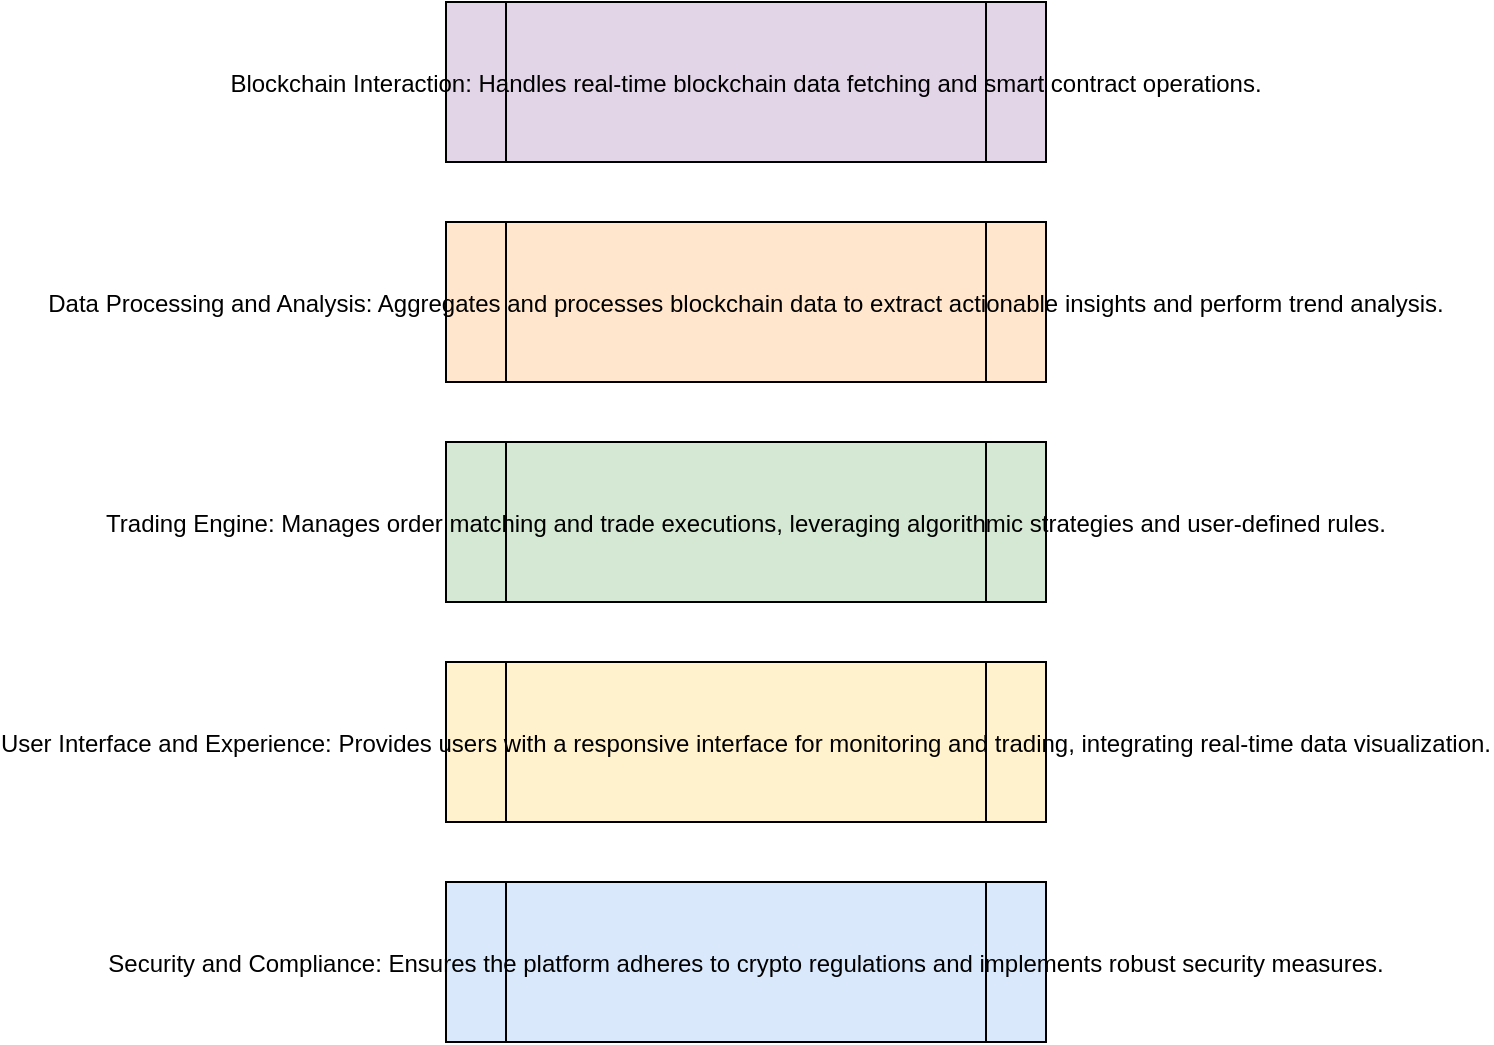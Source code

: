 <mxfile version="24.6.4" type="device">
  <diagram name="Core Functionalities of CryptoQuestor" id="uniqueCryptoCoreID">
    <mxGraphModel dx="1420" dy="820" grid="1" gridSize="10" guides="1" tooltips="1" connect="1" arrows="1" fold="1" page="1" pageScale="1" pageWidth="850" pageHeight="1100" background="none" math="0" shadow="0">
      <root>
        <mxCell id="0" />
        <mxCell id="1" parent="0" />
        <!-- Blockchain Interaction -->
        <mxCell id="2" value="Blockchain Interaction: Handles real-time blockchain data fetching and smart contract operations." style="shape=process;fillColor=#E1D5E7;" parent="1" vertex="1">
          <mxGeometry x="50" y="50" width="300" height="80" as="geometry" />
        </mxCell>
        <!-- Data Processing and Analysis -->
        <mxCell id="3" value="Data Processing and Analysis: Aggregates and processes blockchain data to extract actionable insights and perform trend analysis." style="shape=process;fillColor=#FFE6CC;" parent="1" vertex="1">
          <mxGeometry x="50" y="160" width="300" height="80" as="geometry" />
        </mxCell>
        <!-- Trading Engine -->
        <mxCell id="4" value="Trading Engine: Manages order matching and trade executions, leveraging algorithmic strategies and user-defined rules." style="shape=process;fillColor=#D5E8D4;" parent="1" vertex="1">
          <mxGeometry x="50" y="270" width="300" height="80" as="geometry" />
        </mxCell>
        <!-- User Interface and Experience -->
        <mxCell id="5" value="User Interface and Experience: Provides users with a responsive interface for monitoring and trading, integrating real-time data visualization." style="shape=process;fillColor=#FFF2CC;" parent="1" vertex="1">
          <mxGeometry x="50" y="380" width="300" height="80" as="geometry" />
        </mxCell>
        <!-- Security and Compliance -->
        <mxCell id="6" value="Security and Compliance: Ensures the platform adheres to crypto regulations and implements robust security measures." style="shape=process;fillColor=#DAE8FC;" parent="1" vertex="1">
          <mxGeometry x="50" y="490" width="300" height="80" as="geometry" />
        </mxCell>
      </root>
    </mxGraphModel>
  </diagram>
</mxfile>
